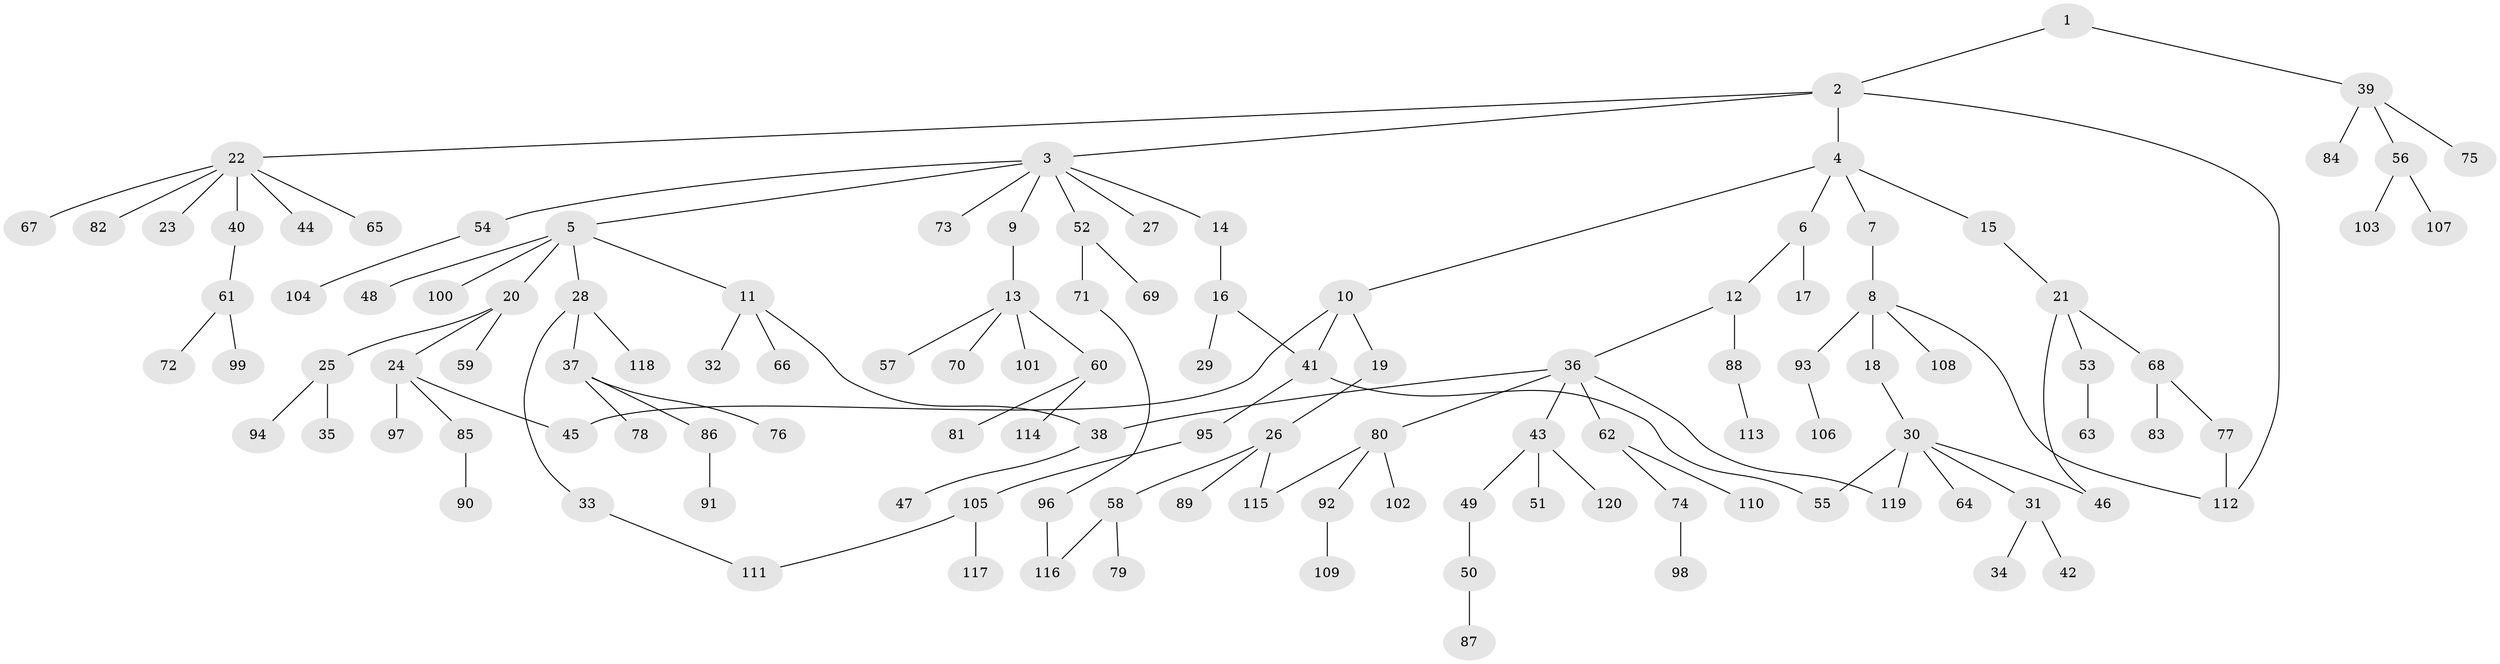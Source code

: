 // Generated by graph-tools (version 1.1) at 2025/00/03/09/25 03:00:57]
// undirected, 120 vertices, 130 edges
graph export_dot {
graph [start="1"]
  node [color=gray90,style=filled];
  1;
  2;
  3;
  4;
  5;
  6;
  7;
  8;
  9;
  10;
  11;
  12;
  13;
  14;
  15;
  16;
  17;
  18;
  19;
  20;
  21;
  22;
  23;
  24;
  25;
  26;
  27;
  28;
  29;
  30;
  31;
  32;
  33;
  34;
  35;
  36;
  37;
  38;
  39;
  40;
  41;
  42;
  43;
  44;
  45;
  46;
  47;
  48;
  49;
  50;
  51;
  52;
  53;
  54;
  55;
  56;
  57;
  58;
  59;
  60;
  61;
  62;
  63;
  64;
  65;
  66;
  67;
  68;
  69;
  70;
  71;
  72;
  73;
  74;
  75;
  76;
  77;
  78;
  79;
  80;
  81;
  82;
  83;
  84;
  85;
  86;
  87;
  88;
  89;
  90;
  91;
  92;
  93;
  94;
  95;
  96;
  97;
  98;
  99;
  100;
  101;
  102;
  103;
  104;
  105;
  106;
  107;
  108;
  109;
  110;
  111;
  112;
  113;
  114;
  115;
  116;
  117;
  118;
  119;
  120;
  1 -- 2;
  1 -- 39;
  2 -- 3;
  2 -- 4;
  2 -- 22;
  2 -- 112;
  3 -- 5;
  3 -- 9;
  3 -- 14;
  3 -- 27;
  3 -- 52;
  3 -- 54;
  3 -- 73;
  4 -- 6;
  4 -- 7;
  4 -- 10;
  4 -- 15;
  5 -- 11;
  5 -- 20;
  5 -- 28;
  5 -- 48;
  5 -- 100;
  6 -- 12;
  6 -- 17;
  7 -- 8;
  8 -- 18;
  8 -- 93;
  8 -- 108;
  8 -- 112;
  9 -- 13;
  10 -- 19;
  10 -- 41;
  10 -- 45;
  11 -- 32;
  11 -- 38;
  11 -- 66;
  12 -- 36;
  12 -- 88;
  13 -- 57;
  13 -- 60;
  13 -- 70;
  13 -- 101;
  14 -- 16;
  15 -- 21;
  16 -- 29;
  16 -- 41;
  18 -- 30;
  19 -- 26;
  20 -- 24;
  20 -- 25;
  20 -- 59;
  21 -- 46;
  21 -- 53;
  21 -- 68;
  22 -- 23;
  22 -- 40;
  22 -- 44;
  22 -- 65;
  22 -- 67;
  22 -- 82;
  24 -- 85;
  24 -- 97;
  24 -- 45;
  25 -- 35;
  25 -- 94;
  26 -- 58;
  26 -- 89;
  26 -- 115;
  28 -- 33;
  28 -- 37;
  28 -- 118;
  30 -- 31;
  30 -- 55;
  30 -- 64;
  30 -- 119;
  30 -- 46;
  31 -- 34;
  31 -- 42;
  33 -- 111;
  36 -- 43;
  36 -- 62;
  36 -- 80;
  36 -- 119;
  36 -- 38;
  37 -- 76;
  37 -- 78;
  37 -- 86;
  38 -- 47;
  39 -- 56;
  39 -- 75;
  39 -- 84;
  40 -- 61;
  41 -- 95;
  41 -- 55;
  43 -- 49;
  43 -- 51;
  43 -- 120;
  49 -- 50;
  50 -- 87;
  52 -- 69;
  52 -- 71;
  53 -- 63;
  54 -- 104;
  56 -- 103;
  56 -- 107;
  58 -- 79;
  58 -- 116;
  60 -- 81;
  60 -- 114;
  61 -- 72;
  61 -- 99;
  62 -- 74;
  62 -- 110;
  68 -- 77;
  68 -- 83;
  71 -- 96;
  74 -- 98;
  77 -- 112;
  80 -- 92;
  80 -- 102;
  80 -- 115;
  85 -- 90;
  86 -- 91;
  88 -- 113;
  92 -- 109;
  93 -- 106;
  95 -- 105;
  96 -- 116;
  105 -- 117;
  105 -- 111;
}
